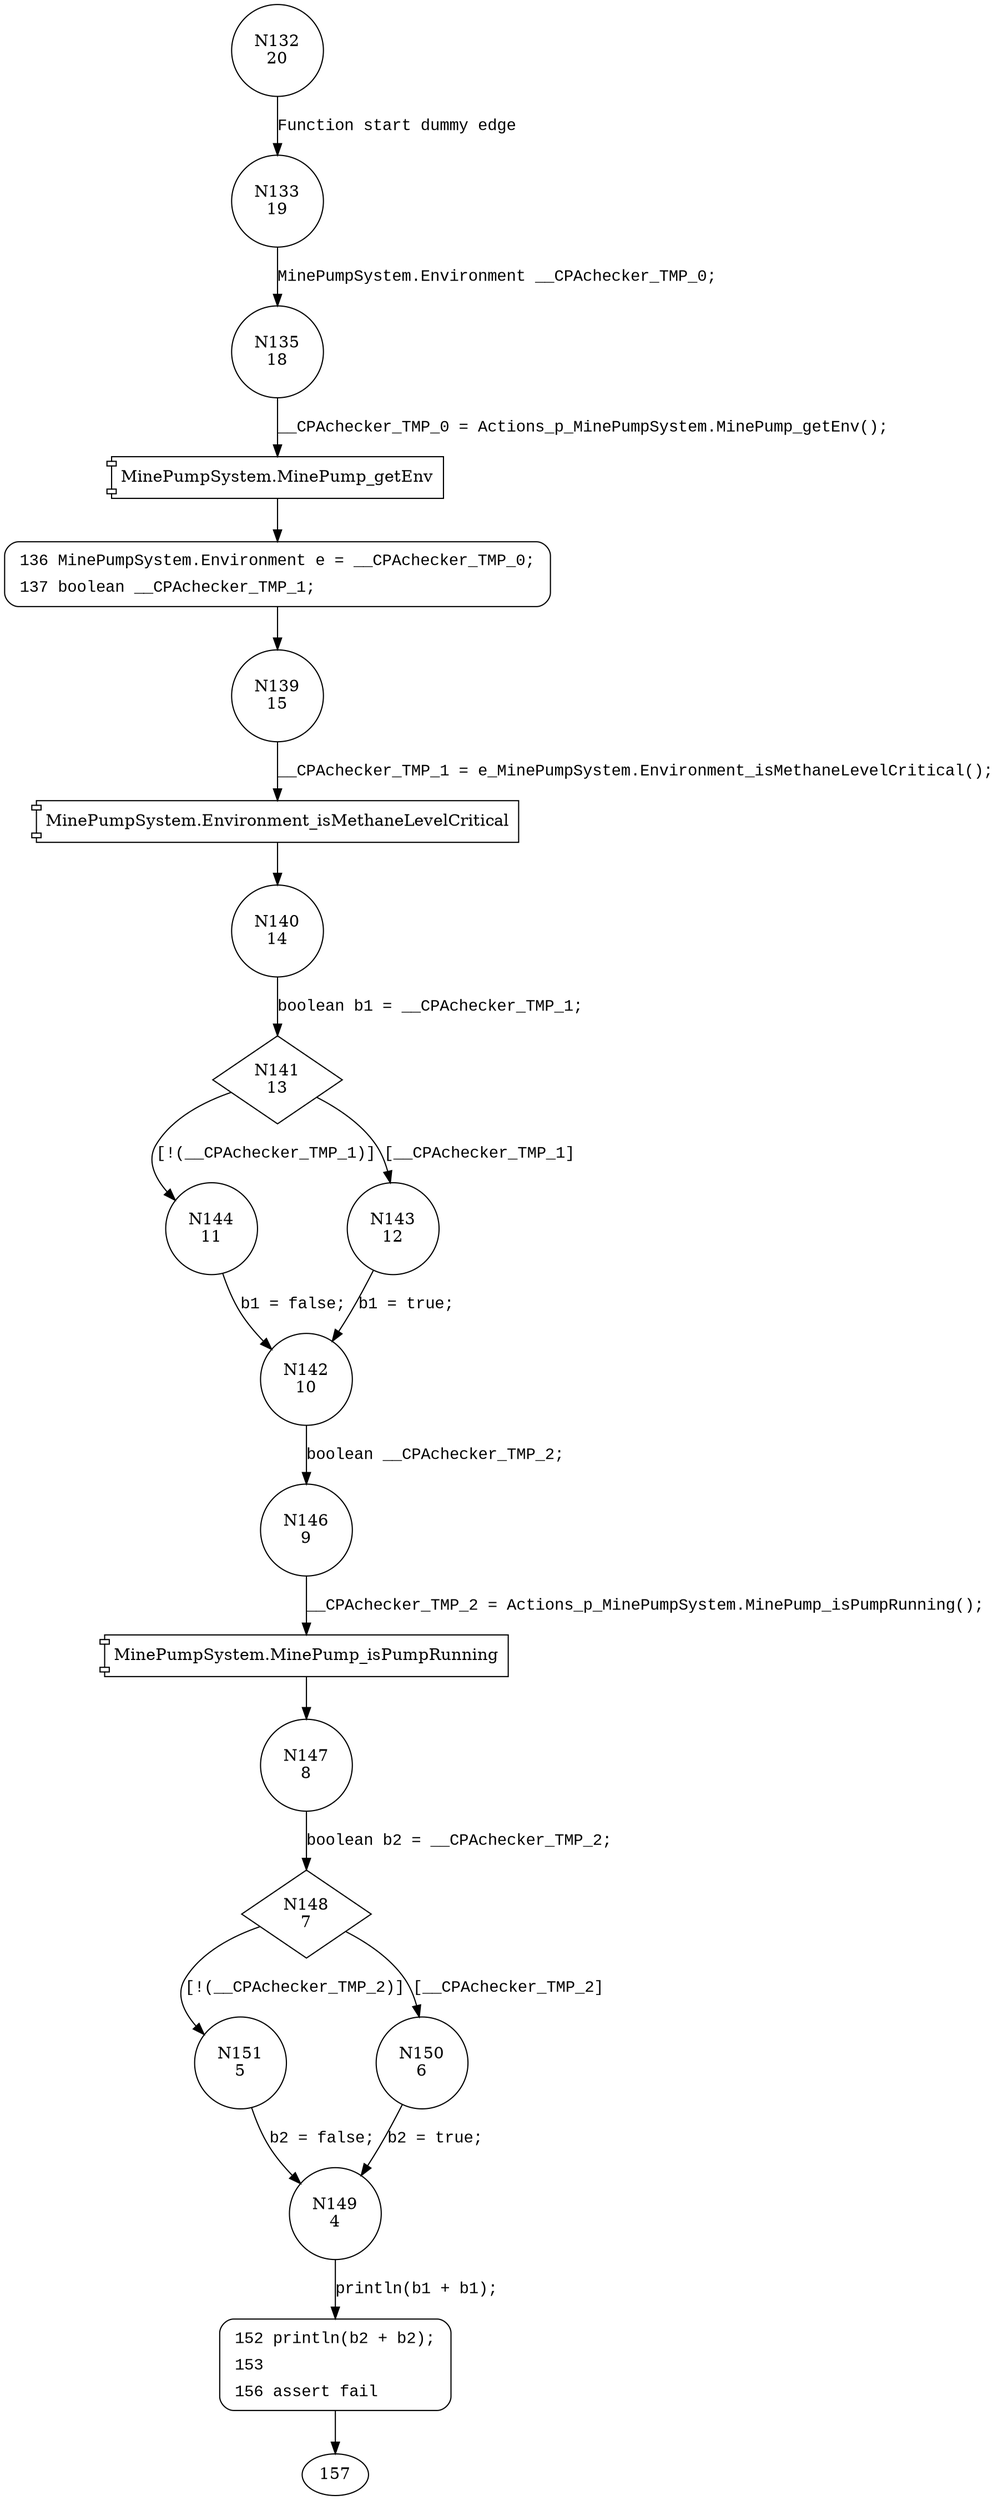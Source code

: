 digraph Actions_Specification1 {
132 [shape="circle" label="N132\n20"]
133 [shape="circle" label="N133\n19"]
135 [shape="circle" label="N135\n18"]
136 [shape="circle" label="N136\n17"]
139 [shape="circle" label="N139\n15"]
140 [shape="circle" label="N140\n14"]
141 [shape="diamond" label="N141\n13"]
144 [shape="circle" label="N144\n11"]
143 [shape="circle" label="N143\n12"]
142 [shape="circle" label="N142\n10"]
146 [shape="circle" label="N146\n9"]
147 [shape="circle" label="N147\n8"]
148 [shape="diamond" label="N148\n7"]
151 [shape="circle" label="N151\n5"]
150 [shape="circle" label="N150\n6"]
149 [shape="circle" label="N149\n4"]
152 [shape="circle" label="N152\n3"]
136 [style="filled,bold" penwidth="1" fillcolor="white" fontname="Courier New" shape="Mrecord" label=<<table border="0" cellborder="0" cellpadding="3" bgcolor="white"><tr><td align="right">136</td><td align="left">MinePumpSystem.Environment e = __CPAchecker_TMP_0;</td></tr><tr><td align="right">137</td><td align="left">boolean __CPAchecker_TMP_1;</td></tr></table>>]
136 -> 139[label=""]
152 [style="filled,bold" penwidth="1" fillcolor="white" fontname="Courier New" shape="Mrecord" label=<<table border="0" cellborder="0" cellpadding="3" bgcolor="white"><tr><td align="right">152</td><td align="left">println(b2 + b2);</td></tr><tr><td align="right">153</td><td align="left"></td></tr><tr><td align="right">156</td><td align="left">assert fail</td></tr></table>>]
152 -> 157[label=""]
132 -> 133 [label="Function start dummy edge" fontname="Courier New"]
100042 [shape="component" label="MinePumpSystem.MinePump_getEnv"]
135 -> 100042 [label="__CPAchecker_TMP_0 = Actions_p_MinePumpSystem.MinePump_getEnv();" fontname="Courier New"]
100042 -> 136 [label="" fontname="Courier New"]
100043 [shape="component" label="MinePumpSystem.Environment_isMethaneLevelCritical"]
139 -> 100043 [label="__CPAchecker_TMP_1 = e_MinePumpSystem.Environment_isMethaneLevelCritical();" fontname="Courier New"]
100043 -> 140 [label="" fontname="Courier New"]
141 -> 144 [label="[!(__CPAchecker_TMP_1)]" fontname="Courier New"]
141 -> 143 [label="[__CPAchecker_TMP_1]" fontname="Courier New"]
142 -> 146 [label="boolean __CPAchecker_TMP_2;" fontname="Courier New"]
100044 [shape="component" label="MinePumpSystem.MinePump_isPumpRunning"]
146 -> 100044 [label="__CPAchecker_TMP_2 = Actions_p_MinePumpSystem.MinePump_isPumpRunning();" fontname="Courier New"]
100044 -> 147 [label="" fontname="Courier New"]
148 -> 151 [label="[!(__CPAchecker_TMP_2)]" fontname="Courier New"]
148 -> 150 [label="[__CPAchecker_TMP_2]" fontname="Courier New"]
149 -> 152 [label="println(b1 + b1);" fontname="Courier New"]
151 -> 149 [label="b2 = false;" fontname="Courier New"]
133 -> 135 [label="MinePumpSystem.Environment __CPAchecker_TMP_0;" fontname="Courier New"]
140 -> 141 [label="boolean b1 = __CPAchecker_TMP_1;" fontname="Courier New"]
143 -> 142 [label="b1 = true;" fontname="Courier New"]
147 -> 148 [label="boolean b2 = __CPAchecker_TMP_2;" fontname="Courier New"]
150 -> 149 [label="b2 = true;" fontname="Courier New"]
144 -> 142 [label="b1 = false;" fontname="Courier New"]
}